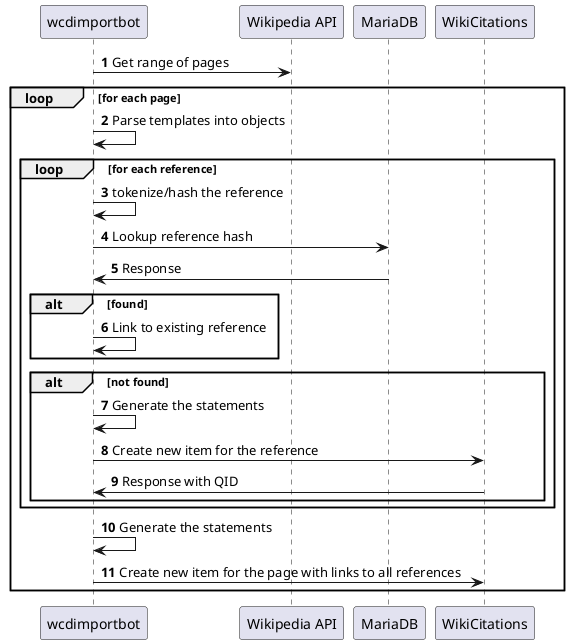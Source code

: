 @startuml
'https://plantuml.com/sequence-diagram

autonumber
wcdimportbot -> "Wikipedia API": Get range of pages
loop for each page
    wcdimportbot -> wcdimportbot: Parse templates into objects
    loop for each reference
        wcdimportbot -> wcdimportbot: tokenize/hash the reference
        wcdimportbot -> MariaDB: Lookup reference hash
        MariaDB -> wcdimportbot: Response
        alt found
            wcdimportbot -> wcdimportbot: Link to existing reference
        end
        alt not found
            wcdimportbot -> wcdimportbot: Generate the statements
            wcdimportbot -> WikiCitations: Create new item for the reference
            WikiCitations -> wcdimportbot: Response with QID
        end
    end
    wcdimportbot -> wcdimportbot: Generate the statements
    wcdimportbot -> WikiCitations: Create new item for the page with links to all references
end
@enduml